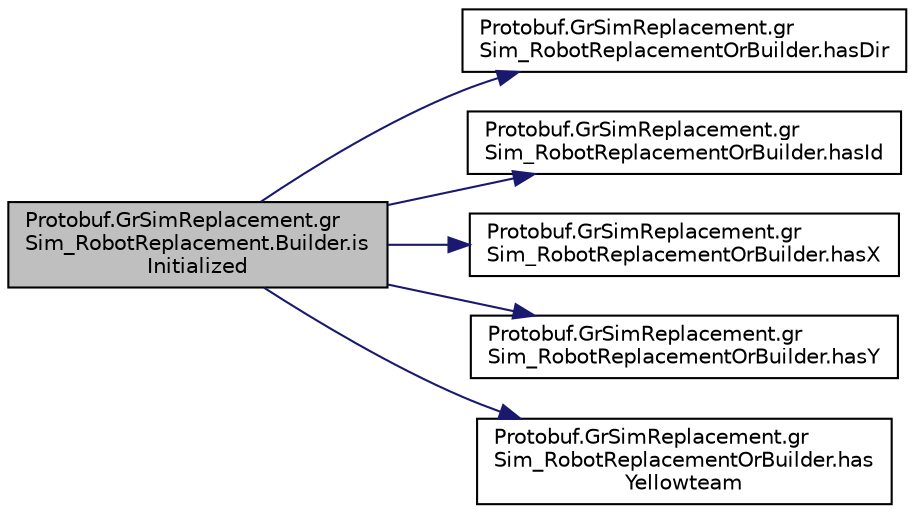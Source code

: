 digraph "Protobuf.GrSimReplacement.grSim_RobotReplacement.Builder.isInitialized"
{
 // INTERACTIVE_SVG=YES
  edge [fontname="Helvetica",fontsize="10",labelfontname="Helvetica",labelfontsize="10"];
  node [fontname="Helvetica",fontsize="10",shape=record];
  rankdir="LR";
  Node1 [label="Protobuf.GrSimReplacement.gr\lSim_RobotReplacement.Builder.is\lInitialized",height=0.2,width=0.4,color="black", fillcolor="grey75", style="filled", fontcolor="black"];
  Node1 -> Node2 [color="midnightblue",fontsize="10",style="solid",fontname="Helvetica"];
  Node2 [label="Protobuf.GrSimReplacement.gr\lSim_RobotReplacementOrBuilder.hasDir",height=0.2,width=0.4,color="black", fillcolor="white", style="filled",URL="$d8/dff/interface_protobuf_1_1_gr_sim_replacement_1_1gr_sim___robot_replacement_or_builder.html#a02be4f72014686db8f99e3f246f4c036"];
  Node1 -> Node3 [color="midnightblue",fontsize="10",style="solid",fontname="Helvetica"];
  Node3 [label="Protobuf.GrSimReplacement.gr\lSim_RobotReplacementOrBuilder.hasId",height=0.2,width=0.4,color="black", fillcolor="white", style="filled",URL="$d8/dff/interface_protobuf_1_1_gr_sim_replacement_1_1gr_sim___robot_replacement_or_builder.html#a08394df839dd337b14f4bb769f081105"];
  Node1 -> Node4 [color="midnightblue",fontsize="10",style="solid",fontname="Helvetica"];
  Node4 [label="Protobuf.GrSimReplacement.gr\lSim_RobotReplacementOrBuilder.hasX",height=0.2,width=0.4,color="black", fillcolor="white", style="filled",URL="$d8/dff/interface_protobuf_1_1_gr_sim_replacement_1_1gr_sim___robot_replacement_or_builder.html#ae99dec0226e63bb4ed94c60726e7909e"];
  Node1 -> Node5 [color="midnightblue",fontsize="10",style="solid",fontname="Helvetica"];
  Node5 [label="Protobuf.GrSimReplacement.gr\lSim_RobotReplacementOrBuilder.hasY",height=0.2,width=0.4,color="black", fillcolor="white", style="filled",URL="$d8/dff/interface_protobuf_1_1_gr_sim_replacement_1_1gr_sim___robot_replacement_or_builder.html#a551d43b8b716d91dae2bad095e2912f5"];
  Node1 -> Node6 [color="midnightblue",fontsize="10",style="solid",fontname="Helvetica"];
  Node6 [label="Protobuf.GrSimReplacement.gr\lSim_RobotReplacementOrBuilder.has\lYellowteam",height=0.2,width=0.4,color="black", fillcolor="white", style="filled",URL="$d8/dff/interface_protobuf_1_1_gr_sim_replacement_1_1gr_sim___robot_replacement_or_builder.html#acd77239301243340a550cfe467d49982"];
}
